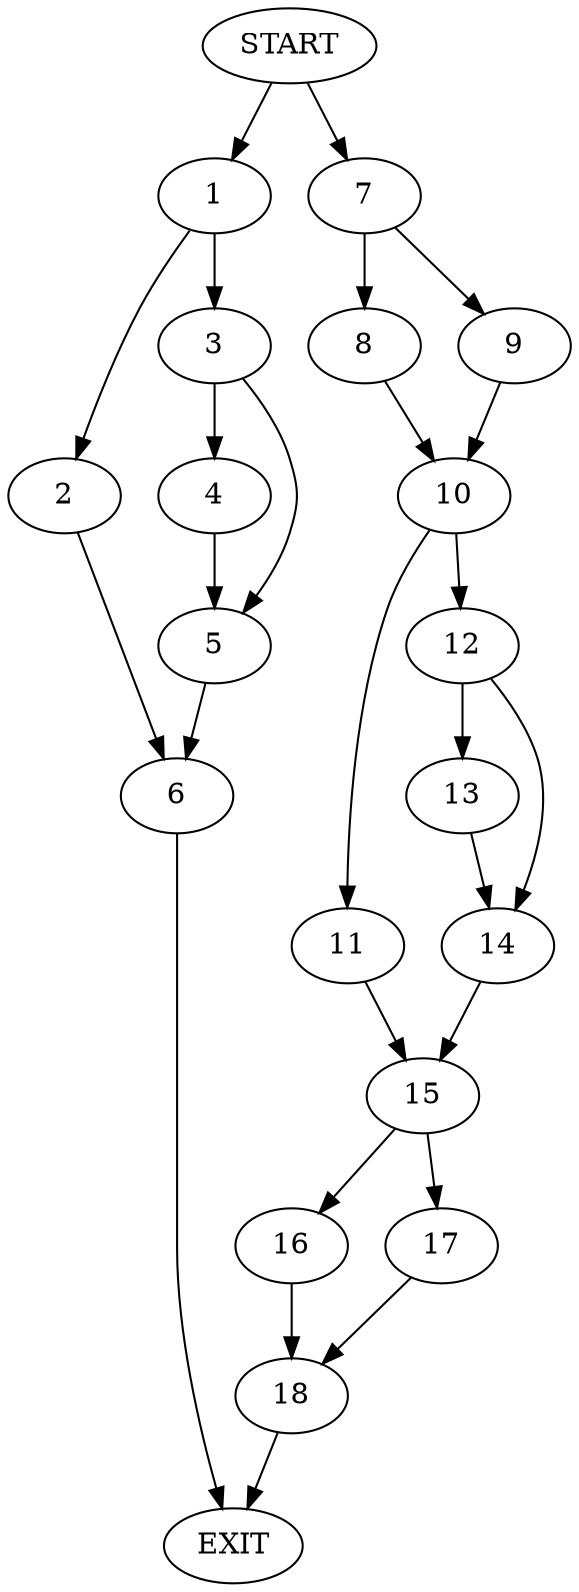 digraph { 
0 [label="START"];
1;
2;
3;
4;
5;
6;
7;
8;
9;
10;
11;
12;
13;
14;
15;
16;
17;
18;
19[label="EXIT"];
0 -> 1;
0 -> 7;
1 -> 2;
1 -> 3;
2 -> 6;
3 -> 4;
3 -> 5;
4 -> 5;
5 -> 6;
6 -> 19;
7 -> 8;
7 -> 9;
8 -> 10;
9 -> 10;
10 -> 11;
10 -> 12;
11 -> 15;
12 -> 14;
12 -> 13;
13 -> 14;
14 -> 15;
15 -> 16;
15 -> 17;
16 -> 18;
17 -> 18;
18 -> 19;
}